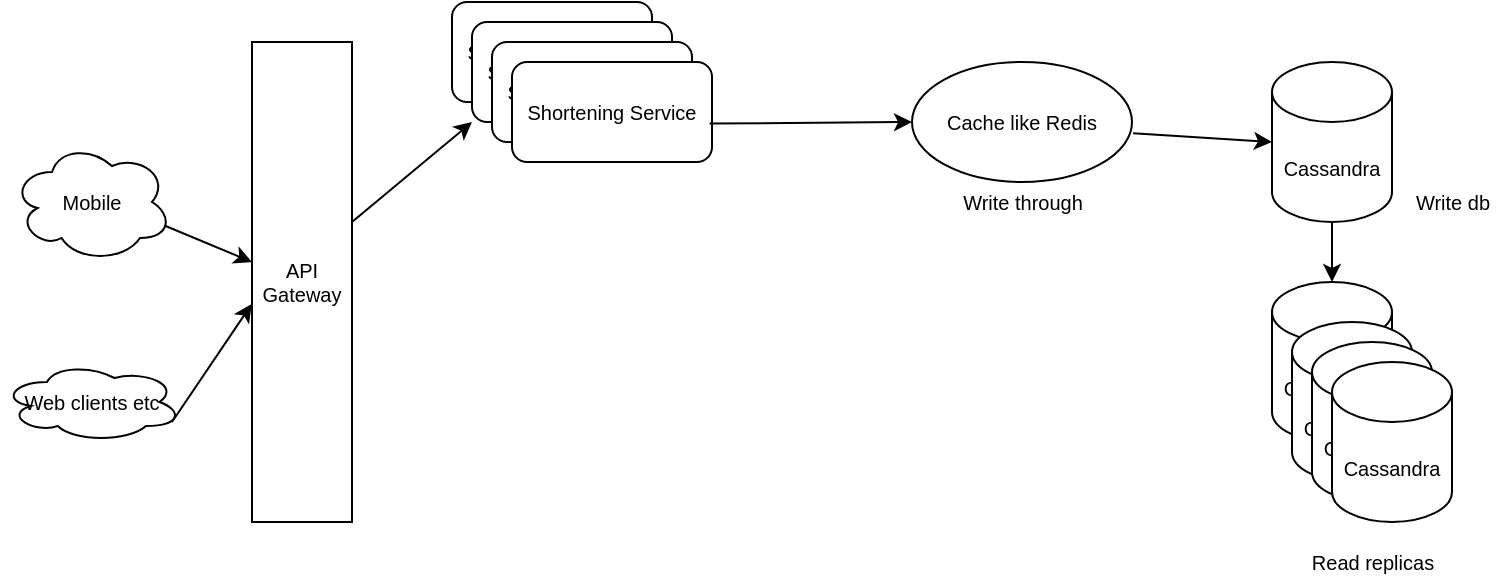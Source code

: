<mxfile version="15.9.3" type="github">
  <diagram id="C5RBs43oDa-KdzZeNtuy" name="Page-1">
    <mxGraphModel dx="895" dy="583" grid="1" gridSize="10" guides="1" tooltips="1" connect="1" arrows="1" fold="1" page="1" pageScale="1" pageWidth="827" pageHeight="1169" math="0" shadow="0">
      <root>
        <mxCell id="WIyWlLk6GJQsqaUBKTNV-0" />
        <mxCell id="WIyWlLk6GJQsqaUBKTNV-1" parent="WIyWlLk6GJQsqaUBKTNV-0" />
        <mxCell id="ySn6C3Ql4K5Sra8jGcaf-0" value="&lt;font style=&quot;font-size: 10px&quot;&gt;Web clients etc&lt;/font&gt;" style="ellipse;shape=cloud;whiteSpace=wrap;html=1;" vertex="1" parent="WIyWlLk6GJQsqaUBKTNV-1">
          <mxGeometry x="5" y="240" width="90" height="40" as="geometry" />
        </mxCell>
        <mxCell id="ySn6C3Ql4K5Sra8jGcaf-1" value="&lt;font style=&quot;font-size: 10px&quot;&gt;Mobile&lt;/font&gt;" style="ellipse;shape=cloud;whiteSpace=wrap;html=1;" vertex="1" parent="WIyWlLk6GJQsqaUBKTNV-1">
          <mxGeometry x="10" y="130" width="80" height="60" as="geometry" />
        </mxCell>
        <mxCell id="ySn6C3Ql4K5Sra8jGcaf-4" value="API Gateway" style="rounded=0;whiteSpace=wrap;html=1;fontSize=10;" vertex="1" parent="WIyWlLk6GJQsqaUBKTNV-1">
          <mxGeometry x="130" y="80" width="50" height="240" as="geometry" />
        </mxCell>
        <mxCell id="ySn6C3Ql4K5Sra8jGcaf-5" value="" style="endArrow=classic;html=1;rounded=0;fontSize=10;exitX=0.96;exitY=0.7;exitDx=0;exitDy=0;exitPerimeter=0;" edge="1" parent="WIyWlLk6GJQsqaUBKTNV-1" source="ySn6C3Ql4K5Sra8jGcaf-1">
          <mxGeometry width="50" height="50" relative="1" as="geometry">
            <mxPoint x="90" y="130" as="sourcePoint" />
            <mxPoint x="130" y="190" as="targetPoint" />
          </mxGeometry>
        </mxCell>
        <mxCell id="ySn6C3Ql4K5Sra8jGcaf-6" value="" style="endArrow=classic;html=1;rounded=0;fontSize=10;entryX=-0.003;entryY=0.546;entryDx=0;entryDy=0;entryPerimeter=0;" edge="1" parent="WIyWlLk6GJQsqaUBKTNV-1" target="ySn6C3Ql4K5Sra8jGcaf-4">
          <mxGeometry width="50" height="50" relative="1" as="geometry">
            <mxPoint x="90" y="270" as="sourcePoint" />
            <mxPoint x="140" y="220" as="targetPoint" />
          </mxGeometry>
        </mxCell>
        <mxCell id="ySn6C3Ql4K5Sra8jGcaf-7" value="Shortening Service" style="rounded=1;whiteSpace=wrap;html=1;fontSize=10;" vertex="1" parent="WIyWlLk6GJQsqaUBKTNV-1">
          <mxGeometry x="230" y="60" width="100" height="50" as="geometry" />
        </mxCell>
        <mxCell id="ySn6C3Ql4K5Sra8jGcaf-8" value="Shortening Service" style="rounded=1;whiteSpace=wrap;html=1;fontSize=10;" vertex="1" parent="WIyWlLk6GJQsqaUBKTNV-1">
          <mxGeometry x="240" y="70" width="100" height="50" as="geometry" />
        </mxCell>
        <mxCell id="ySn6C3Ql4K5Sra8jGcaf-9" value="Shortening Service" style="rounded=1;whiteSpace=wrap;html=1;fontSize=10;" vertex="1" parent="WIyWlLk6GJQsqaUBKTNV-1">
          <mxGeometry x="250" y="80" width="100" height="50" as="geometry" />
        </mxCell>
        <mxCell id="ySn6C3Ql4K5Sra8jGcaf-10" value="Shortening Service" style="rounded=1;whiteSpace=wrap;html=1;fontSize=10;" vertex="1" parent="WIyWlLk6GJQsqaUBKTNV-1">
          <mxGeometry x="260" y="90" width="100" height="50" as="geometry" />
        </mxCell>
        <mxCell id="ySn6C3Ql4K5Sra8jGcaf-11" value="Cassandra" style="shape=cylinder3;whiteSpace=wrap;html=1;boundedLbl=1;backgroundOutline=1;size=15;fontSize=10;" vertex="1" parent="WIyWlLk6GJQsqaUBKTNV-1">
          <mxGeometry x="640" y="90" width="60" height="80" as="geometry" />
        </mxCell>
        <mxCell id="ySn6C3Ql4K5Sra8jGcaf-12" value="Cassandra" style="shape=cylinder3;whiteSpace=wrap;html=1;boundedLbl=1;backgroundOutline=1;size=15;fontSize=10;" vertex="1" parent="WIyWlLk6GJQsqaUBKTNV-1">
          <mxGeometry x="640" y="200" width="60" height="80" as="geometry" />
        </mxCell>
        <mxCell id="ySn6C3Ql4K5Sra8jGcaf-13" value="Cassandra" style="shape=cylinder3;whiteSpace=wrap;html=1;boundedLbl=1;backgroundOutline=1;size=15;fontSize=10;" vertex="1" parent="WIyWlLk6GJQsqaUBKTNV-1">
          <mxGeometry x="650" y="220" width="60" height="80" as="geometry" />
        </mxCell>
        <mxCell id="ySn6C3Ql4K5Sra8jGcaf-14" value="Cassandra" style="shape=cylinder3;whiteSpace=wrap;html=1;boundedLbl=1;backgroundOutline=1;size=15;fontSize=10;" vertex="1" parent="WIyWlLk6GJQsqaUBKTNV-1">
          <mxGeometry x="660" y="230" width="60" height="80" as="geometry" />
        </mxCell>
        <mxCell id="ySn6C3Ql4K5Sra8jGcaf-15" value="Cassandra" style="shape=cylinder3;whiteSpace=wrap;html=1;boundedLbl=1;backgroundOutline=1;size=15;fontSize=10;" vertex="1" parent="WIyWlLk6GJQsqaUBKTNV-1">
          <mxGeometry x="670" y="240" width="60" height="80" as="geometry" />
        </mxCell>
        <mxCell id="ySn6C3Ql4K5Sra8jGcaf-17" value="Read replicas" style="text;html=1;resizable=0;autosize=1;align=center;verticalAlign=middle;points=[];fillColor=none;strokeColor=none;rounded=0;fontSize=10;" vertex="1" parent="WIyWlLk6GJQsqaUBKTNV-1">
          <mxGeometry x="650" y="330" width="80" height="20" as="geometry" />
        </mxCell>
        <mxCell id="ySn6C3Ql4K5Sra8jGcaf-18" value="" style="endArrow=classic;html=1;rounded=0;fontSize=10;entryX=0;entryY=1;entryDx=0;entryDy=0;" edge="1" parent="WIyWlLk6GJQsqaUBKTNV-1" target="ySn6C3Ql4K5Sra8jGcaf-8">
          <mxGeometry width="50" height="50" relative="1" as="geometry">
            <mxPoint x="180" y="170" as="sourcePoint" />
            <mxPoint x="219.85" y="111.04" as="targetPoint" />
          </mxGeometry>
        </mxCell>
        <mxCell id="ySn6C3Ql4K5Sra8jGcaf-19" value="Write db" style="text;html=1;resizable=0;autosize=1;align=center;verticalAlign=middle;points=[];fillColor=none;strokeColor=none;rounded=0;fontSize=10;" vertex="1" parent="WIyWlLk6GJQsqaUBKTNV-1">
          <mxGeometry x="705" y="150" width="50" height="20" as="geometry" />
        </mxCell>
        <mxCell id="ySn6C3Ql4K5Sra8jGcaf-20" value="" style="endArrow=classic;html=1;rounded=0;fontSize=10;entryX=0.5;entryY=0;entryDx=0;entryDy=0;exitX=0.5;exitY=1;exitDx=0;exitDy=0;exitPerimeter=0;entryPerimeter=0;" edge="1" parent="WIyWlLk6GJQsqaUBKTNV-1" source="ySn6C3Ql4K5Sra8jGcaf-11" target="ySn6C3Ql4K5Sra8jGcaf-12">
          <mxGeometry width="50" height="50" relative="1" as="geometry">
            <mxPoint x="670" y="210" as="sourcePoint" />
            <mxPoint x="730" y="160" as="targetPoint" />
          </mxGeometry>
        </mxCell>
        <mxCell id="ySn6C3Ql4K5Sra8jGcaf-21" value="Cache like Redis" style="ellipse;whiteSpace=wrap;html=1;fontSize=10;" vertex="1" parent="WIyWlLk6GJQsqaUBKTNV-1">
          <mxGeometry x="460" y="90" width="110" height="60" as="geometry" />
        </mxCell>
        <mxCell id="ySn6C3Ql4K5Sra8jGcaf-22" value="Write through" style="text;html=1;resizable=0;autosize=1;align=center;verticalAlign=middle;points=[];fillColor=none;strokeColor=none;rounded=0;fontSize=10;" vertex="1" parent="WIyWlLk6GJQsqaUBKTNV-1">
          <mxGeometry x="475" y="150" width="80" height="20" as="geometry" />
        </mxCell>
        <mxCell id="ySn6C3Ql4K5Sra8jGcaf-23" value="" style="endArrow=classic;html=1;rounded=0;fontSize=10;entryX=0;entryY=0.5;entryDx=0;entryDy=0;exitX=0.988;exitY=0.616;exitDx=0;exitDy=0;exitPerimeter=0;" edge="1" parent="WIyWlLk6GJQsqaUBKTNV-1" source="ySn6C3Ql4K5Sra8jGcaf-10" target="ySn6C3Ql4K5Sra8jGcaf-21">
          <mxGeometry width="50" height="50" relative="1" as="geometry">
            <mxPoint x="370" y="130" as="sourcePoint" />
            <mxPoint x="430" y="80" as="targetPoint" />
          </mxGeometry>
        </mxCell>
        <mxCell id="ySn6C3Ql4K5Sra8jGcaf-24" value="" style="endArrow=classic;html=1;rounded=0;fontSize=10;entryX=0;entryY=0.5;entryDx=0;entryDy=0;exitX=1.005;exitY=0.594;exitDx=0;exitDy=0;entryPerimeter=0;exitPerimeter=0;" edge="1" parent="WIyWlLk6GJQsqaUBKTNV-1" source="ySn6C3Ql4K5Sra8jGcaf-21" target="ySn6C3Ql4K5Sra8jGcaf-11">
          <mxGeometry width="50" height="50" relative="1" as="geometry">
            <mxPoint x="570" y="130.0" as="sourcePoint" />
            <mxPoint x="671.2" y="129.2" as="targetPoint" />
          </mxGeometry>
        </mxCell>
      </root>
    </mxGraphModel>
  </diagram>
</mxfile>
